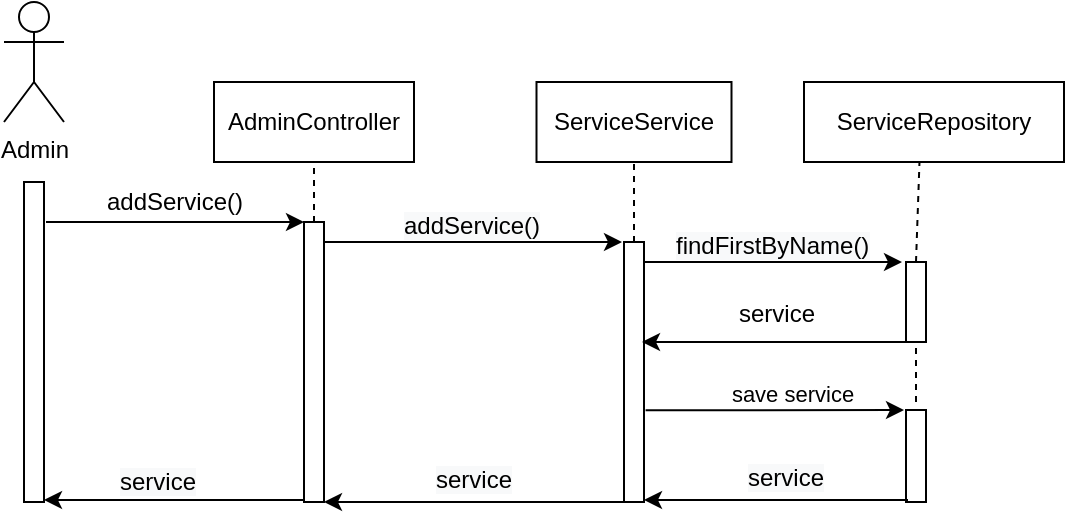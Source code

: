 <mxfile version="14.6.6" type="device"><diagram id="frE0ARSQ59fczqIYJN56" name="Page-1"><mxGraphModel dx="1489" dy="523" grid="1" gridSize="10" guides="1" tooltips="1" connect="1" arrows="1" fold="1" page="1" pageScale="1" pageWidth="827" pageHeight="1169" math="0" shadow="0"><root><mxCell id="0"/><mxCell id="1" parent="0"/><mxCell id="kEFWbe0ISx5j-cw9_ydZ-1" value="Admin" style="shape=umlActor;verticalLabelPosition=bottom;verticalAlign=top;html=1;outlineConnect=0;" vertex="1" parent="1"><mxGeometry x="80" y="190" width="30" height="60" as="geometry"/></mxCell><mxCell id="kEFWbe0ISx5j-cw9_ydZ-2" value="" style="rounded=0;whiteSpace=wrap;html=1;direction=south;" vertex="1" parent="1"><mxGeometry x="90" y="280" width="10" height="160" as="geometry"/></mxCell><mxCell id="kEFWbe0ISx5j-cw9_ydZ-3" value="addService()" style="text;html=1;align=center;verticalAlign=middle;resizable=0;points=[];autosize=1;strokeColor=none;" vertex="1" parent="1"><mxGeometry x="125" y="280" width="80" height="20" as="geometry"/></mxCell><mxCell id="kEFWbe0ISx5j-cw9_ydZ-4" value="" style="endArrow=none;dashed=1;html=1;exitX=0;exitY=0.5;exitDx=0;exitDy=0;entryX=0.5;entryY=1;entryDx=0;entryDy=0;" edge="1" parent="1" source="kEFWbe0ISx5j-cw9_ydZ-6" target="kEFWbe0ISx5j-cw9_ydZ-5"><mxGeometry width="50" height="50" relative="1" as="geometry"><mxPoint x="270" y="300" as="sourcePoint"/><mxPoint x="285" y="270" as="targetPoint"/></mxGeometry></mxCell><mxCell id="kEFWbe0ISx5j-cw9_ydZ-5" value="AdminController" style="rounded=0;whiteSpace=wrap;html=1;" vertex="1" parent="1"><mxGeometry x="185" y="230" width="100" height="40" as="geometry"/></mxCell><mxCell id="kEFWbe0ISx5j-cw9_ydZ-6" value="" style="rounded=0;whiteSpace=wrap;html=1;direction=south;" vertex="1" parent="1"><mxGeometry x="230" y="300" width="10" height="140" as="geometry"/></mxCell><mxCell id="kEFWbe0ISx5j-cw9_ydZ-7" value="" style="endArrow=classic;html=1;" edge="1" parent="1"><mxGeometry width="50" height="50" relative="1" as="geometry"><mxPoint x="101" y="300" as="sourcePoint"/><mxPoint x="230" y="300" as="targetPoint"/></mxGeometry></mxCell><mxCell id="kEFWbe0ISx5j-cw9_ydZ-8" value="" style="endArrow=classic;html=1;" edge="1" parent="1"><mxGeometry width="50" height="50" relative="1" as="geometry"><mxPoint x="240" y="310" as="sourcePoint"/><mxPoint x="389" y="310" as="targetPoint"/></mxGeometry></mxCell><mxCell id="kEFWbe0ISx5j-cw9_ydZ-9" value="&lt;span style=&quot;color: rgb(0 , 0 , 0) ; font-family: &amp;#34;helvetica&amp;#34; ; font-size: 12px ; font-style: normal ; font-weight: 400 ; letter-spacing: normal ; text-align: center ; text-indent: 0px ; text-transform: none ; word-spacing: 0px ; background-color: rgb(248 , 249 , 250) ; display: inline ; float: none&quot;&gt;addService()&lt;/span&gt;" style="text;whiteSpace=wrap;html=1;" vertex="1" parent="1"><mxGeometry x="278" y="288" width="120" height="30" as="geometry"/></mxCell><mxCell id="kEFWbe0ISx5j-cw9_ydZ-10" value="" style="rounded=0;whiteSpace=wrap;html=1;direction=south;" vertex="1" parent="1"><mxGeometry x="390" y="310" width="10" height="130" as="geometry"/></mxCell><mxCell id="kEFWbe0ISx5j-cw9_ydZ-11" value="" style="endArrow=none;dashed=1;html=1;exitX=0;exitY=0.5;exitDx=0;exitDy=0;entryX=0.5;entryY=1;entryDx=0;entryDy=0;" edge="1" parent="1" source="kEFWbe0ISx5j-cw9_ydZ-10" target="kEFWbe0ISx5j-cw9_ydZ-12"><mxGeometry width="50" height="50" relative="1" as="geometry"><mxPoint x="660" y="320" as="sourcePoint"/><mxPoint x="395" y="280" as="targetPoint"/></mxGeometry></mxCell><mxCell id="kEFWbe0ISx5j-cw9_ydZ-12" value="ServiceService" style="rounded=0;whiteSpace=wrap;html=1;" vertex="1" parent="1"><mxGeometry x="346.25" y="230" width="97.5" height="40" as="geometry"/></mxCell><mxCell id="kEFWbe0ISx5j-cw9_ydZ-13" value="" style="endArrow=classic;html=1;" edge="1" parent="1"><mxGeometry width="50" height="50" relative="1" as="geometry"><mxPoint x="400" y="320" as="sourcePoint"/><mxPoint x="529" y="320" as="targetPoint"/><Array as="points"><mxPoint x="480" y="320"/></Array></mxGeometry></mxCell><mxCell id="kEFWbe0ISx5j-cw9_ydZ-14" value="&lt;span style=&quot;color: rgb(0 , 0 , 0) ; font-family: &amp;#34;helvetica&amp;#34; ; font-size: 12px ; font-style: normal ; font-weight: 400 ; letter-spacing: normal ; text-align: center ; text-indent: 0px ; text-transform: none ; word-spacing: 0px ; background-color: rgb(248 , 249 , 250) ; display: inline ; float: none&quot;&gt;findFirstByName()&lt;/span&gt;" style="text;whiteSpace=wrap;html=1;" vertex="1" parent="1"><mxGeometry x="414" y="298" width="120" height="30" as="geometry"/></mxCell><mxCell id="kEFWbe0ISx5j-cw9_ydZ-15" value="" style="rounded=0;whiteSpace=wrap;html=1;direction=south;" vertex="1" parent="1"><mxGeometry x="531" y="320" width="10" height="40" as="geometry"/></mxCell><mxCell id="kEFWbe0ISx5j-cw9_ydZ-16" value="" style="endArrow=none;dashed=1;html=1;exitX=0;exitY=0.5;exitDx=0;exitDy=0;entryX=0.445;entryY=0.925;entryDx=0;entryDy=0;entryPerimeter=0;" edge="1" parent="1" target="kEFWbe0ISx5j-cw9_ydZ-17"><mxGeometry width="50" height="50" relative="1" as="geometry"><mxPoint x="536" y="320" as="sourcePoint"/><mxPoint x="535" y="273" as="targetPoint"/></mxGeometry></mxCell><mxCell id="kEFWbe0ISx5j-cw9_ydZ-17" value="ServiceRepository" style="rounded=0;whiteSpace=wrap;html=1;" vertex="1" parent="1"><mxGeometry x="480" y="230" width="130" height="40" as="geometry"/></mxCell><mxCell id="kEFWbe0ISx5j-cw9_ydZ-18" value="" style="endArrow=classic;html=1;exitX=0.75;exitY=1;exitDx=0;exitDy=0;" edge="1" parent="1"><mxGeometry width="50" height="50" relative="1" as="geometry"><mxPoint x="531" y="360" as="sourcePoint"/><mxPoint x="399" y="360" as="targetPoint"/></mxGeometry></mxCell><mxCell id="kEFWbe0ISx5j-cw9_ydZ-19" value="service" style="text;html=1;align=center;verticalAlign=middle;resizable=0;points=[];autosize=1;strokeColor=none;" vertex="1" parent="1"><mxGeometry x="441" y="336" width="50" height="20" as="geometry"/></mxCell><mxCell id="kEFWbe0ISx5j-cw9_ydZ-34" value="" style="endArrow=classic;html=1;exitX=1;exitY=1;exitDx=0;exitDy=0;entryX=1;entryY=0;entryDx=0;entryDy=0;" edge="1" parent="1" source="kEFWbe0ISx5j-cw9_ydZ-10" target="kEFWbe0ISx5j-cw9_ydZ-6"><mxGeometry width="50" height="50" relative="1" as="geometry"><mxPoint x="620" y="320" as="sourcePoint"/><mxPoint x="670" y="270" as="targetPoint"/></mxGeometry></mxCell><mxCell id="kEFWbe0ISx5j-cw9_ydZ-35" value="" style="endArrow=classic;html=1;entryX=1;entryY=0;entryDx=0;entryDy=0;" edge="1" parent="1"><mxGeometry width="50" height="50" relative="1" as="geometry"><mxPoint x="230" y="439" as="sourcePoint"/><mxPoint x="100" y="439" as="targetPoint"/></mxGeometry></mxCell><mxCell id="kEFWbe0ISx5j-cw9_ydZ-36" value="&lt;span style=&quot;color: rgb(0 , 0 , 0) ; font-family: &amp;#34;helvetica&amp;#34; ; font-size: 12px ; font-style: normal ; font-weight: 400 ; letter-spacing: normal ; text-align: center ; text-indent: 0px ; text-transform: none ; word-spacing: 0px ; background-color: rgb(248 , 249 , 250) ; display: inline ; float: none&quot;&gt;service&lt;/span&gt;" style="text;whiteSpace=wrap;html=1;" vertex="1" parent="1"><mxGeometry x="294" y="415" width="90" height="30" as="geometry"/></mxCell><mxCell id="kEFWbe0ISx5j-cw9_ydZ-37" value="&lt;span style=&quot;color: rgb(0 , 0 , 0) ; font-family: &amp;#34;helvetica&amp;#34; ; font-size: 12px ; font-style: normal ; font-weight: 400 ; letter-spacing: normal ; text-align: center ; text-indent: 0px ; text-transform: none ; word-spacing: 0px ; background-color: rgb(248 , 249 , 250) ; display: inline ; float: none&quot;&gt;service&lt;/span&gt;" style="text;whiteSpace=wrap;html=1;" vertex="1" parent="1"><mxGeometry x="136" y="416" width="90" height="30" as="geometry"/></mxCell><mxCell id="kEFWbe0ISx5j-cw9_ydZ-38" value="" style="endArrow=classic;html=1;exitX=0.632;exitY=-0.08;exitDx=0;exitDy=0;exitPerimeter=0;" edge="1" parent="1"><mxGeometry width="50" height="50" relative="1" as="geometry"><mxPoint x="400.8" y="394.16" as="sourcePoint"/><mxPoint x="530" y="394" as="targetPoint"/></mxGeometry></mxCell><mxCell id="kEFWbe0ISx5j-cw9_ydZ-40" value="save service" style="edgeLabel;html=1;align=center;verticalAlign=middle;resizable=0;points=[];" vertex="1" connectable="0" parent="kEFWbe0ISx5j-cw9_ydZ-38"><mxGeometry x="0.127" y="8" relative="1" as="geometry"><mxPoint as="offset"/></mxGeometry></mxCell><mxCell id="kEFWbe0ISx5j-cw9_ydZ-39" value="" style="rounded=0;whiteSpace=wrap;html=1;direction=south;" vertex="1" parent="1"><mxGeometry x="531" y="394" width="10" height="46" as="geometry"/></mxCell><mxCell id="kEFWbe0ISx5j-cw9_ydZ-41" value="" style="endArrow=none;dashed=1;html=1;entryX=1;entryY=0.5;entryDx=0;entryDy=0;" edge="1" parent="1" target="kEFWbe0ISx5j-cw9_ydZ-15"><mxGeometry width="50" height="50" relative="1" as="geometry"><mxPoint x="536" y="390" as="sourcePoint"/><mxPoint x="537" y="360" as="targetPoint"/></mxGeometry></mxCell><mxCell id="kEFWbe0ISx5j-cw9_ydZ-42" value="" style="endArrow=classic;html=1;exitX=0.75;exitY=1;exitDx=0;exitDy=0;" edge="1" parent="1"><mxGeometry width="50" height="50" relative="1" as="geometry"><mxPoint x="532" y="439" as="sourcePoint"/><mxPoint x="400" y="439" as="targetPoint"/></mxGeometry></mxCell><mxCell id="kEFWbe0ISx5j-cw9_ydZ-43" value="&lt;span style=&quot;color: rgb(0, 0, 0); font-family: helvetica; font-size: 12px; font-style: normal; font-weight: 400; letter-spacing: normal; text-align: center; text-indent: 0px; text-transform: none; word-spacing: 0px; background-color: rgb(248, 249, 250); display: inline; float: none;&quot;&gt;service&lt;/span&gt;" style="text;whiteSpace=wrap;html=1;" vertex="1" parent="1"><mxGeometry x="450" y="414" width="60" height="30" as="geometry"/></mxCell></root></mxGraphModel></diagram></mxfile>